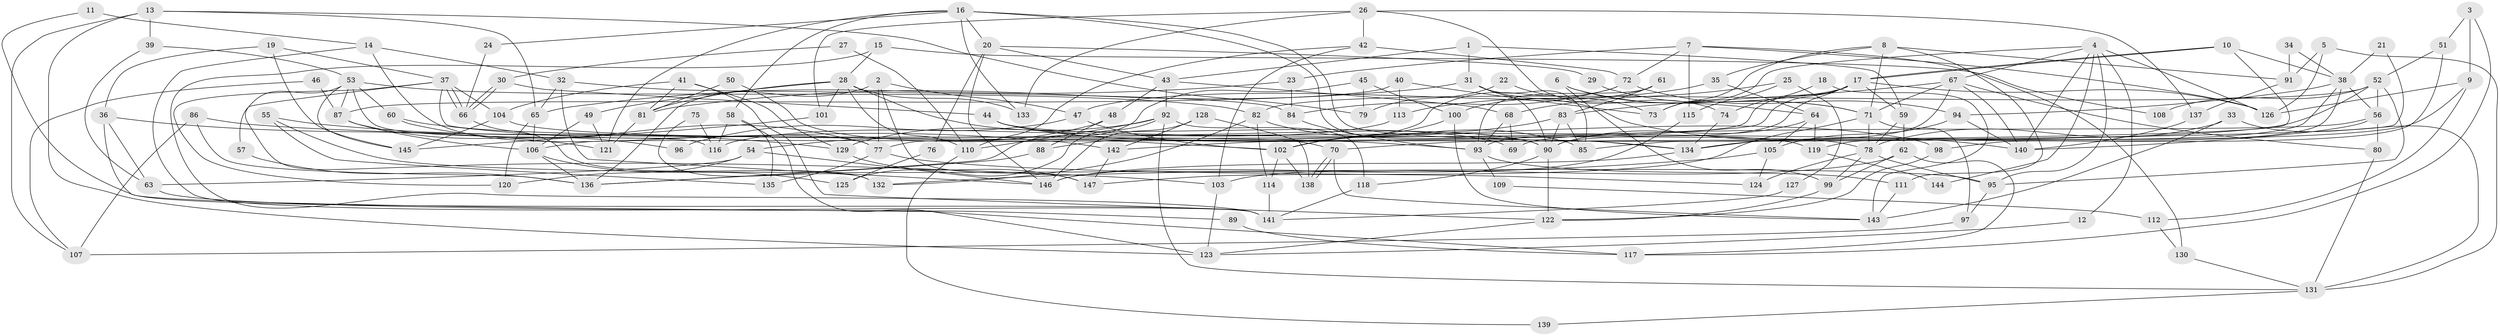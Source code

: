 // coarse degree distribution, {8: 0.056818181818181816, 6: 0.06818181818181818, 7: 0.07954545454545454, 15: 0.011363636363636364, 9: 0.06818181818181818, 12: 0.011363636363636364, 2: 0.1590909090909091, 4: 0.17045454545454544, 3: 0.26136363636363635, 5: 0.06818181818181818, 14: 0.011363636363636364, 16: 0.011363636363636364, 10: 0.011363636363636364, 23: 0.011363636363636364}
// Generated by graph-tools (version 1.1) at 2025/18/03/04/25 18:18:47]
// undirected, 147 vertices, 294 edges
graph export_dot {
graph [start="1"]
  node [color=gray90,style=filled];
  1;
  2;
  3;
  4;
  5;
  6;
  7;
  8;
  9;
  10;
  11;
  12;
  13;
  14;
  15;
  16;
  17;
  18;
  19;
  20;
  21;
  22;
  23;
  24;
  25;
  26;
  27;
  28;
  29;
  30;
  31;
  32;
  33;
  34;
  35;
  36;
  37;
  38;
  39;
  40;
  41;
  42;
  43;
  44;
  45;
  46;
  47;
  48;
  49;
  50;
  51;
  52;
  53;
  54;
  55;
  56;
  57;
  58;
  59;
  60;
  61;
  62;
  63;
  64;
  65;
  66;
  67;
  68;
  69;
  70;
  71;
  72;
  73;
  74;
  75;
  76;
  77;
  78;
  79;
  80;
  81;
  82;
  83;
  84;
  85;
  86;
  87;
  88;
  89;
  90;
  91;
  92;
  93;
  94;
  95;
  96;
  97;
  98;
  99;
  100;
  101;
  102;
  103;
  104;
  105;
  106;
  107;
  108;
  109;
  110;
  111;
  112;
  113;
  114;
  115;
  116;
  117;
  118;
  119;
  120;
  121;
  122;
  123;
  124;
  125;
  126;
  127;
  128;
  129;
  130;
  131;
  132;
  133;
  134;
  135;
  136;
  137;
  138;
  139;
  140;
  141;
  142;
  143;
  144;
  145;
  146;
  147;
  1 -- 31;
  1 -- 59;
  1 -- 43;
  2 -- 136;
  2 -- 47;
  2 -- 77;
  2 -- 147;
  3 -- 9;
  3 -- 117;
  3 -- 51;
  4 -- 126;
  4 -- 95;
  4 -- 12;
  4 -- 67;
  4 -- 73;
  4 -- 140;
  4 -- 144;
  5 -- 131;
  5 -- 91;
  5 -- 126;
  6 -- 64;
  6 -- 71;
  6 -- 99;
  7 -- 126;
  7 -- 72;
  7 -- 23;
  7 -- 115;
  7 -- 130;
  8 -- 71;
  8 -- 111;
  8 -- 35;
  8 -- 73;
  8 -- 91;
  9 -- 134;
  9 -- 126;
  9 -- 112;
  10 -- 17;
  10 -- 17;
  10 -- 38;
  10 -- 70;
  11 -- 14;
  11 -- 141;
  12 -- 123;
  13 -- 123;
  13 -- 65;
  13 -- 39;
  13 -- 79;
  13 -- 107;
  14 -- 141;
  14 -- 77;
  14 -- 32;
  15 -- 28;
  15 -- 141;
  15 -- 108;
  16 -- 58;
  16 -- 134;
  16 -- 20;
  16 -- 24;
  16 -- 90;
  16 -- 121;
  16 -- 133;
  17 -- 93;
  17 -- 47;
  17 -- 59;
  17 -- 77;
  17 -- 106;
  17 -- 126;
  18 -- 74;
  18 -- 143;
  19 -- 37;
  19 -- 36;
  19 -- 145;
  20 -- 146;
  20 -- 29;
  20 -- 43;
  20 -- 76;
  21 -- 38;
  21 -- 85;
  22 -- 73;
  22 -- 79;
  23 -- 65;
  23 -- 84;
  24 -- 66;
  25 -- 68;
  25 -- 115;
  25 -- 127;
  26 -- 133;
  26 -- 42;
  26 -- 74;
  26 -- 101;
  26 -- 137;
  27 -- 110;
  27 -- 30;
  28 -- 49;
  28 -- 101;
  28 -- 69;
  28 -- 81;
  28 -- 110;
  28 -- 133;
  29 -- 71;
  30 -- 44;
  30 -- 66;
  30 -- 66;
  31 -- 90;
  31 -- 140;
  31 -- 81;
  31 -- 85;
  32 -- 146;
  32 -- 65;
  32 -- 84;
  33 -- 131;
  33 -- 143;
  33 -- 78;
  34 -- 38;
  34 -- 91;
  35 -- 64;
  35 -- 113;
  36 -- 63;
  36 -- 121;
  36 -- 117;
  37 -- 70;
  37 -- 66;
  37 -- 66;
  37 -- 57;
  37 -- 104;
  37 -- 120;
  38 -- 119;
  38 -- 94;
  38 -- 56;
  38 -- 90;
  39 -- 53;
  39 -- 63;
  40 -- 113;
  40 -- 73;
  40 -- 87;
  41 -- 122;
  41 -- 81;
  41 -- 104;
  41 -- 129;
  42 -- 110;
  42 -- 103;
  42 -- 72;
  43 -- 48;
  43 -- 68;
  43 -- 92;
  44 -- 90;
  44 -- 78;
  44 -- 98;
  44 -- 134;
  45 -- 100;
  45 -- 136;
  45 -- 79;
  46 -- 87;
  46 -- 107;
  47 -- 102;
  47 -- 96;
  48 -- 88;
  48 -- 54;
  49 -- 106;
  49 -- 121;
  50 -- 102;
  50 -- 81;
  51 -- 52;
  51 -- 98;
  52 -- 82;
  52 -- 56;
  52 -- 95;
  52 -- 108;
  52 -- 142;
  53 -- 145;
  53 -- 60;
  53 -- 82;
  53 -- 87;
  53 -- 103;
  53 -- 116;
  54 -- 120;
  54 -- 63;
  54 -- 146;
  55 -- 95;
  55 -- 129;
  55 -- 135;
  56 -- 140;
  56 -- 69;
  56 -- 80;
  57 -- 136;
  58 -- 123;
  58 -- 135;
  58 -- 116;
  59 -- 78;
  59 -- 62;
  60 -- 77;
  60 -- 142;
  61 -- 93;
  61 -- 83;
  61 -- 100;
  62 -- 99;
  62 -- 103;
  62 -- 117;
  63 -- 89;
  64 -- 90;
  64 -- 105;
  64 -- 119;
  65 -- 106;
  65 -- 120;
  66 -- 132;
  67 -- 140;
  67 -- 71;
  67 -- 80;
  67 -- 83;
  67 -- 134;
  68 -- 69;
  68 -- 93;
  70 -- 138;
  70 -- 138;
  70 -- 143;
  71 -- 78;
  71 -- 97;
  71 -- 147;
  72 -- 84;
  72 -- 88;
  72 -- 94;
  74 -- 134;
  75 -- 132;
  75 -- 116;
  76 -- 125;
  77 -- 124;
  77 -- 135;
  78 -- 99;
  78 -- 95;
  78 -- 124;
  80 -- 131;
  81 -- 121;
  82 -- 85;
  82 -- 114;
  82 -- 132;
  83 -- 90;
  83 -- 85;
  83 -- 102;
  84 -- 93;
  86 -- 107;
  86 -- 93;
  86 -- 136;
  87 -- 96;
  87 -- 106;
  88 -- 136;
  89 -- 117;
  90 -- 118;
  90 -- 122;
  91 -- 137;
  92 -- 129;
  92 -- 110;
  92 -- 118;
  92 -- 125;
  92 -- 131;
  93 -- 109;
  93 -- 111;
  94 -- 105;
  94 -- 140;
  95 -- 97;
  97 -- 107;
  98 -- 122;
  99 -- 122;
  100 -- 102;
  100 -- 143;
  101 -- 145;
  102 -- 138;
  102 -- 114;
  103 -- 123;
  104 -- 119;
  104 -- 145;
  105 -- 124;
  105 -- 132;
  106 -- 125;
  106 -- 136;
  109 -- 112;
  110 -- 139;
  111 -- 143;
  112 -- 130;
  113 -- 116;
  114 -- 141;
  115 -- 146;
  118 -- 141;
  119 -- 144;
  122 -- 123;
  127 -- 141;
  128 -- 146;
  128 -- 142;
  128 -- 138;
  129 -- 147;
  130 -- 131;
  131 -- 139;
  134 -- 146;
  137 -- 140;
  142 -- 147;
}
